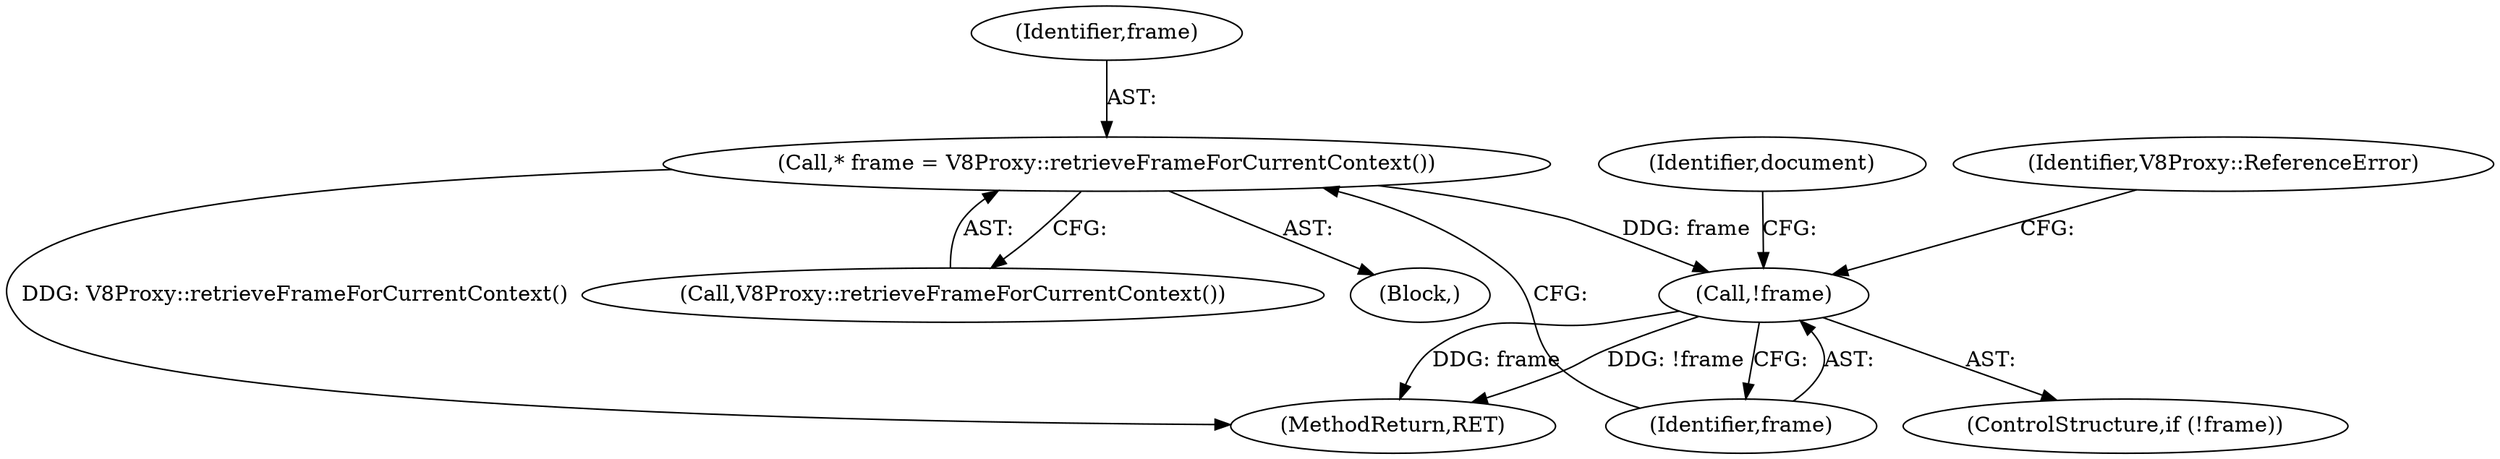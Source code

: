 digraph "0_Chrome_e9372a1bfd3588a80fcf49aa07321f0971dd6091_9@pointer" {
"1000118" [label="(Call,* frame = V8Proxy::retrieveFrameForCurrentContext())"];
"1000122" [label="(Call,!frame)"];
"1000123" [label="(Identifier,frame)"];
"1000177" [label="(MethodReturn,RET)"];
"1000120" [label="(Call,V8Proxy::retrieveFrameForCurrentContext())"];
"1000131" [label="(Identifier,document)"];
"1000122" [label="(Call,!frame)"];
"1000121" [label="(ControlStructure,if (!frame))"];
"1000118" [label="(Call,* frame = V8Proxy::retrieveFrameForCurrentContext())"];
"1000119" [label="(Identifier,frame)"];
"1000102" [label="(Block,)"];
"1000126" [label="(Identifier,V8Proxy::ReferenceError)"];
"1000118" -> "1000102"  [label="AST: "];
"1000118" -> "1000120"  [label="CFG: "];
"1000119" -> "1000118"  [label="AST: "];
"1000120" -> "1000118"  [label="AST: "];
"1000123" -> "1000118"  [label="CFG: "];
"1000118" -> "1000177"  [label="DDG: V8Proxy::retrieveFrameForCurrentContext()"];
"1000118" -> "1000122"  [label="DDG: frame"];
"1000122" -> "1000121"  [label="AST: "];
"1000122" -> "1000123"  [label="CFG: "];
"1000123" -> "1000122"  [label="AST: "];
"1000126" -> "1000122"  [label="CFG: "];
"1000131" -> "1000122"  [label="CFG: "];
"1000122" -> "1000177"  [label="DDG: frame"];
"1000122" -> "1000177"  [label="DDG: !frame"];
}
